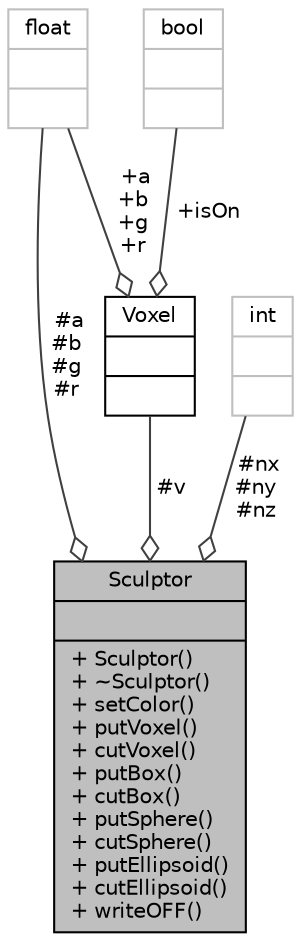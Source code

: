 digraph "Sculptor"
{
 // LATEX_PDF_SIZE
  edge [fontname="Helvetica",fontsize="10",labelfontname="Helvetica",labelfontsize="10"];
  node [fontname="Helvetica",fontsize="10",shape=record];
  Node1 [label="{Sculptor\n||+ Sculptor()\l+ ~Sculptor()\l+ setColor()\l+ putVoxel()\l+ cutVoxel()\l+ putBox()\l+ cutBox()\l+ putSphere()\l+ cutSphere()\l+ putEllipsoid()\l+ cutEllipsoid()\l+ writeOFF()\l}",height=0.2,width=0.4,color="black", fillcolor="grey75", style="filled", fontcolor="black",tooltip="Classe Sculptor para manipulação de elementos, denotados voxels, em matrizes digitais tridimensionais..."];
  Node2 -> Node1 [color="grey25",fontsize="10",style="solid",label=" #v" ,arrowhead="odiamond",fontname="Helvetica"];
  Node2 [label="{Voxel\n||}",height=0.2,width=0.4,color="black", fillcolor="white", style="filled",URL="$structVoxel.html",tooltip="Struct Voxel (volume element) utilizada para armazenar propriedades dos elementos que constituirá a e..."];
  Node3 -> Node2 [color="grey25",fontsize="10",style="solid",label=" +a\n+b\n+g\n+r" ,arrowhead="odiamond",fontname="Helvetica"];
  Node3 [label="{float\n||}",height=0.2,width=0.4,color="grey75", fillcolor="white", style="filled",tooltip=" "];
  Node4 -> Node2 [color="grey25",fontsize="10",style="solid",label=" +isOn" ,arrowhead="odiamond",fontname="Helvetica"];
  Node4 [label="{bool\n||}",height=0.2,width=0.4,color="grey75", fillcolor="white", style="filled",tooltip=" "];
  Node3 -> Node1 [color="grey25",fontsize="10",style="solid",label=" #a\n#b\n#g\n#r" ,arrowhead="odiamond",fontname="Helvetica"];
  Node5 -> Node1 [color="grey25",fontsize="10",style="solid",label=" #nx\n#ny\n#nz" ,arrowhead="odiamond",fontname="Helvetica"];
  Node5 [label="{int\n||}",height=0.2,width=0.4,color="grey75", fillcolor="white", style="filled",tooltip=" "];
}
